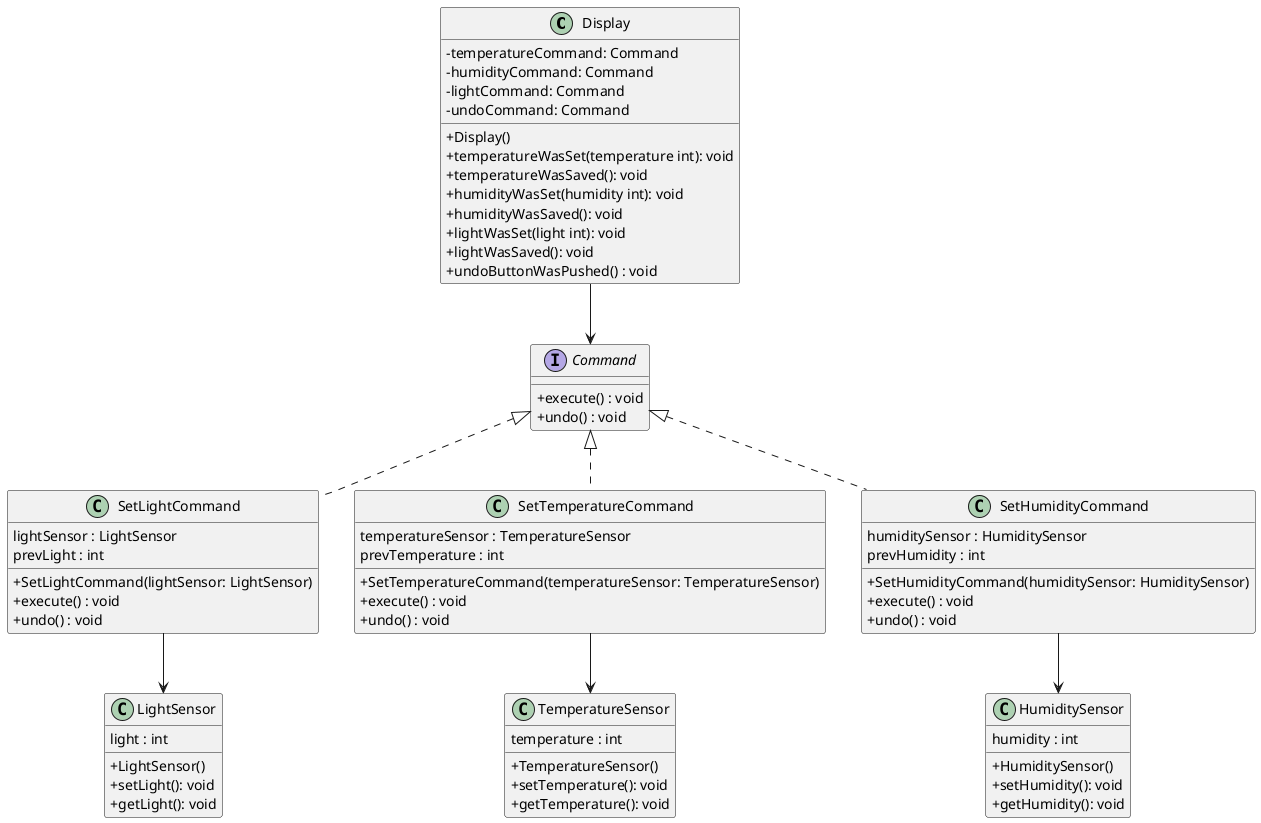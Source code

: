 @startuml

skinparam classAttributeIconSize 0

class Display {
  - temperatureCommand: Command
  - humidityCommand: Command
  - lightCommand: Command
  - undoCommand: Command
  + Display()
  + temperatureWasSet(temperature int): void
  + temperatureWasSaved(): void
  + humidityWasSet(humidity int): void
  + humidityWasSaved(): void
  + lightWasSet(light int): void
  + lightWasSaved(): void
  + undoButtonWasPushed() : void
}

class LightSensor {
  light : int
  + LightSensor()
  + setLight(): void
  + getLight(): void
}

class HumiditySensor {
  humidity : int
  + HumiditySensor()
  + setHumidity(): void
  + getHumidity(): void
}

class TemperatureSensor {
  temperature : int
  + TemperatureSensor()
  + setTemperature(): void
  + getTemperature(): void
}

class SetLightCommand {
  lightSensor : LightSensor
  prevLight : int
  + SetLightCommand(lightSensor: LightSensor)
  + execute() : void
  + undo() : void
}

class SetTemperatureCommand {
  temperatureSensor : TemperatureSensor
  prevTemperature : int
  + SetTemperatureCommand(temperatureSensor: TemperatureSensor)
  + execute() : void
  + undo() : void
}

class SetHumidityCommand {
  humiditySensor : HumiditySensor
  prevHumidity : int
  + SetHumidityCommand(humiditySensor: HumiditySensor)
  + execute() : void
  + undo() : void
}

interface Command{
  + execute() : void
  + undo() : void
}

Display --> Command
Command <|.. SetTemperatureCommand
Command <|.. SetHumidityCommand
Command <|.. SetLightCommand
SetTemperatureCommand --> TemperatureSensor
SetLightCommand --> LightSensor
SetHumidityCommand --> HumiditySensor

@enduml



